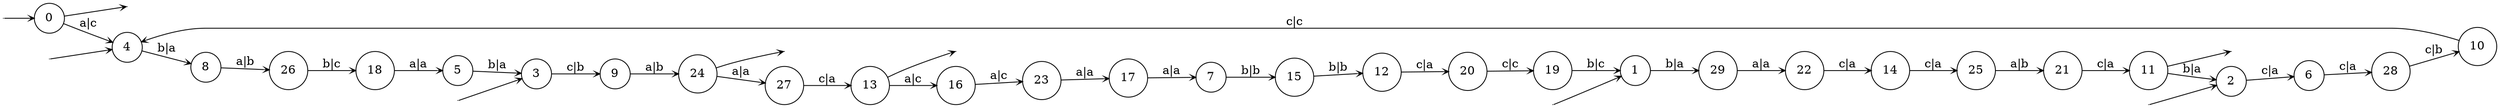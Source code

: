 digraph
{
  vcsn_context = "lat<letterset<char_letters(abc)>, letterset<char_letters(abc)>>, b"
  rankdir = LR
  edge [arrowhead = vee, arrowsize = .6]
  {
    node [shape = point, width = 0]
    I0
    I1
    I2
    I3
    I4
    F0
    F11
    F13
    F24
  }
  {
    node [shape = circle, style = rounded, width = 0.5]
    0
    1
    2
    3
    4
    5
    6
    7
    8
    9
    10
    11
    12
    13
    14
    15
    16
    17
    18
    19
    20
    21
    22
    23
    24
    25
    26
    27
    28
    29
  }
  I0 -> 0
  I1 -> 1
  I2 -> 2
  I3 -> 3
  I4 -> 4
  0 -> F0
  0 -> 4 [label = "a|c"]
  1 -> 29 [label = "b|a"]
  2 -> 6 [label = "c|a"]
  3 -> 9 [label = "c|b"]
  4 -> 8 [label = "b|a"]
  5 -> 3 [label = "b|a"]
  6 -> 28 [label = "c|a"]
  7 -> 15 [label = "b|b"]
  8 -> 26 [label = "a|b"]
  9 -> 24 [label = "a|b"]
  10 -> 4 [label = "c|c"]
  11 -> F11
  11 -> 2 [label = "b|a"]
  12 -> 20 [label = "c|a"]
  13 -> F13
  13 -> 16 [label = "a|c"]
  14 -> 25 [label = "c|a"]
  15 -> 12 [label = "b|b"]
  16 -> 23 [label = "a|c"]
  17 -> 7 [label = "a|a"]
  18 -> 5 [label = "a|a"]
  19 -> 1 [label = "b|c"]
  20 -> 19 [label = "c|c"]
  21 -> 11 [label = "c|a"]
  22 -> 14 [label = "c|a"]
  23 -> 17 [label = "a|a"]
  24 -> F24
  24 -> 27 [label = "a|a"]
  25 -> 21 [label = "a|b"]
  26 -> 18 [label = "b|c"]
  27 -> 13 [label = "c|a"]
  28 -> 10 [label = "c|b"]
  29 -> 22 [label = "a|a"]
}
